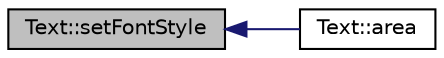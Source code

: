 digraph "Text::setFontStyle"
{
  edge [fontname="Helvetica",fontsize="10",labelfontname="Helvetica",labelfontsize="10"];
  node [fontname="Helvetica",fontsize="10",shape=record];
  rankdir="LR";
  Node1 [label="Text::setFontStyle",height=0.2,width=0.4,color="black", fillcolor="grey75", style="filled", fontcolor="black"];
  Node1 -> Node2 [dir="back",color="midnightblue",fontsize="10",style="solid",fontname="Helvetica"];
  Node2 [label="Text::area",height=0.2,width=0.4,color="black", fillcolor="white", style="filled",URL="$classText.html#af92da97321f77bcf52e8a9728ff03925",tooltip="returns the area of the object "];
}
